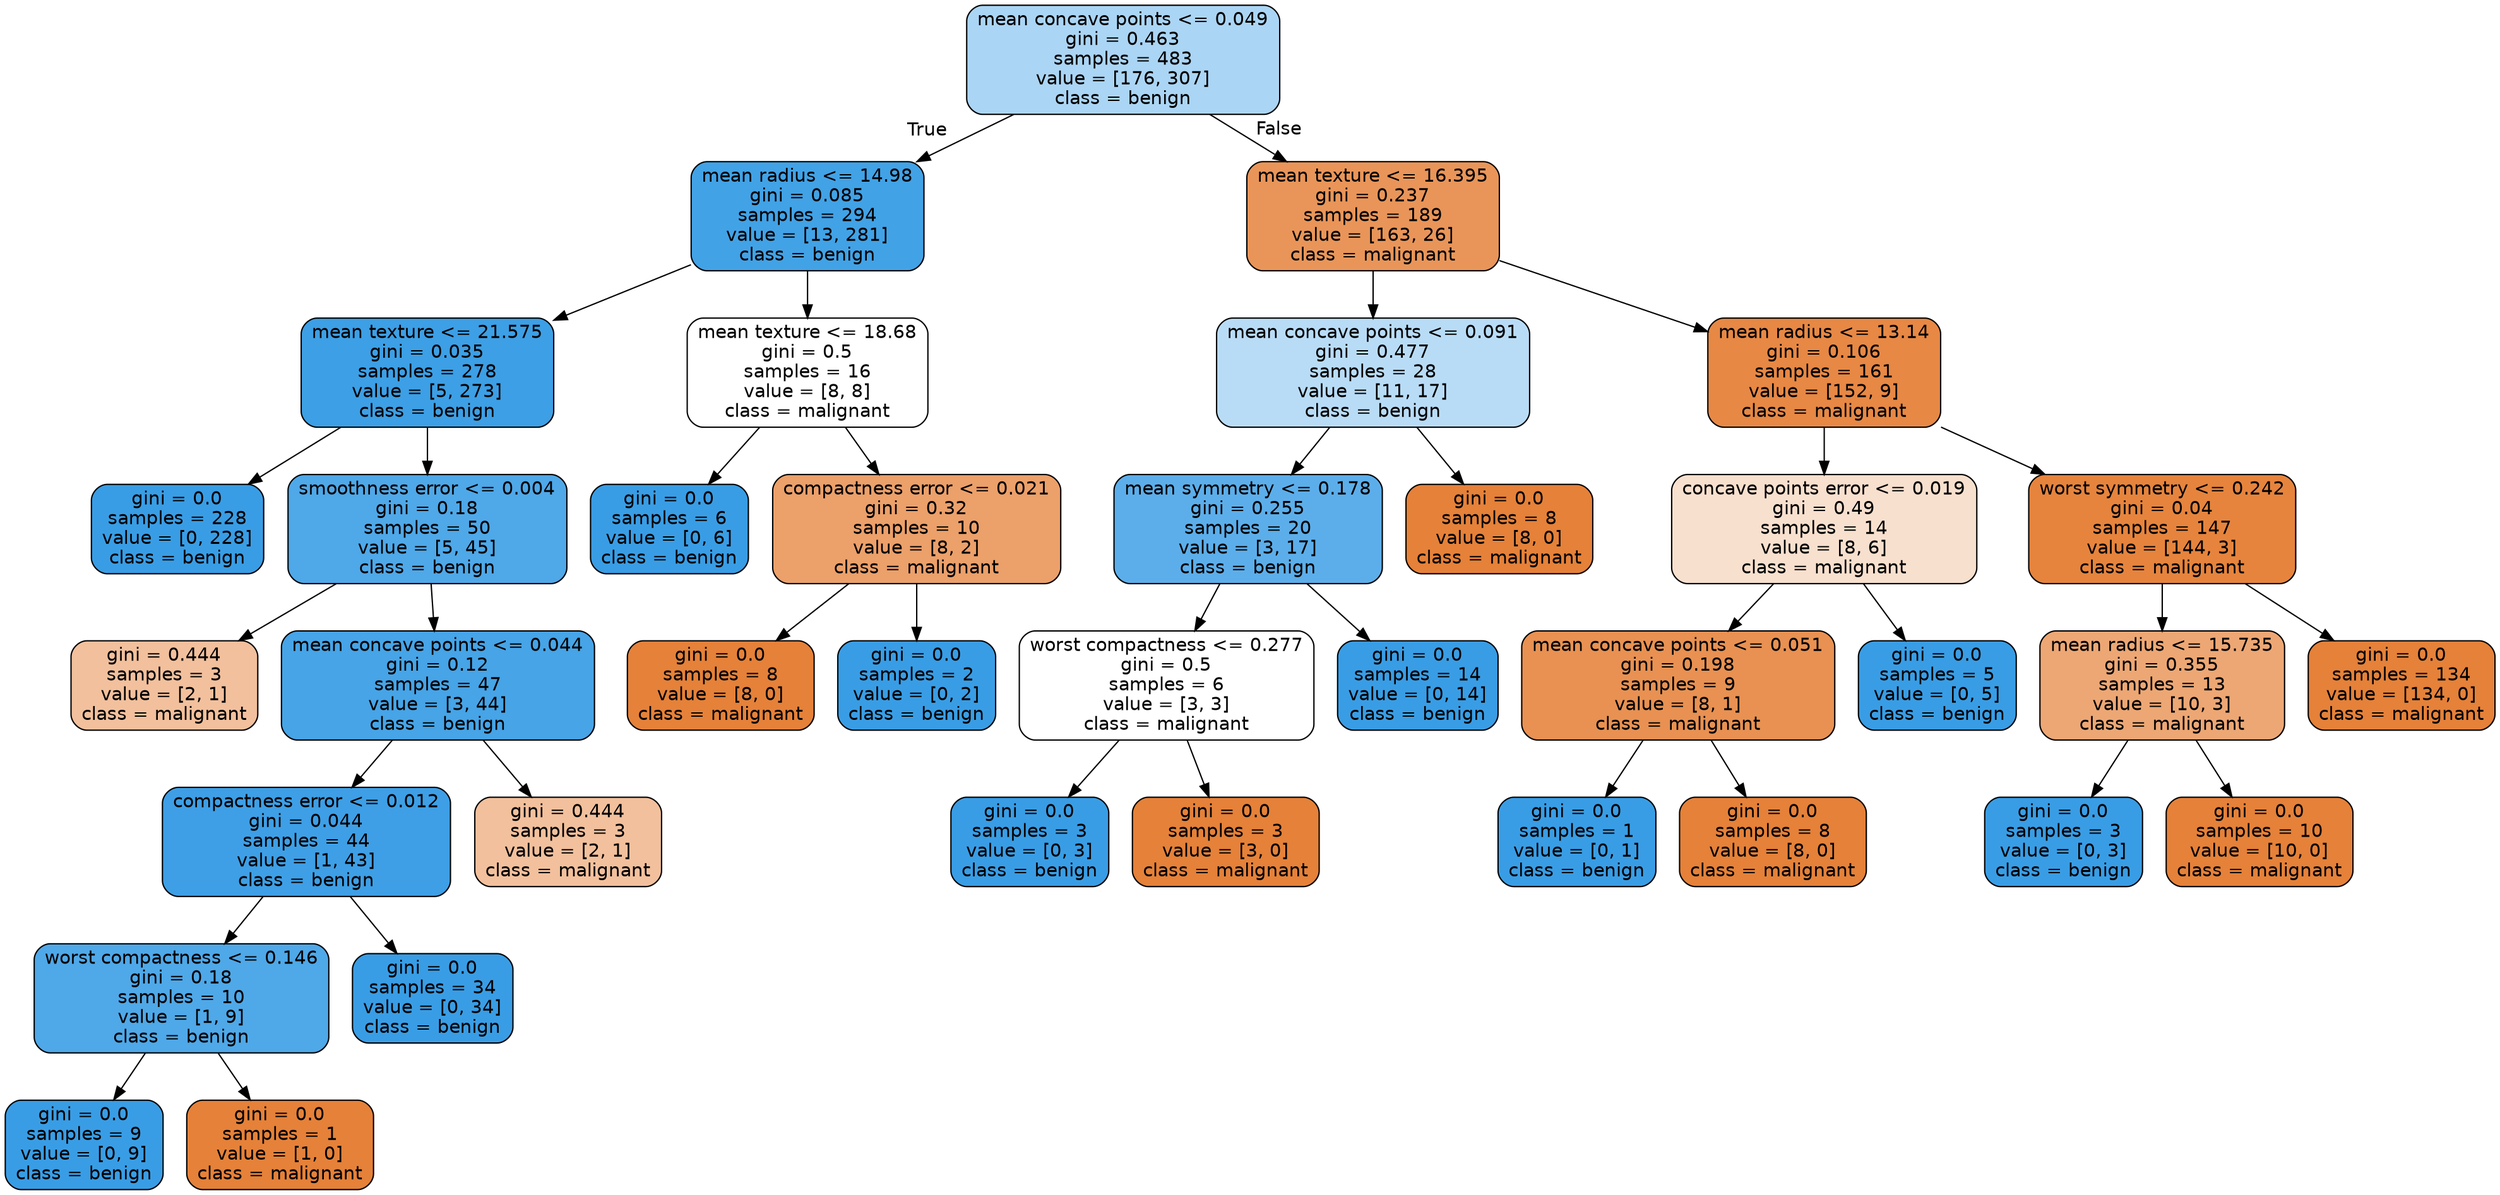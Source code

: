 digraph Tree {
node [shape=box, style="filled, rounded", color="black", fontname="helvetica"] ;
edge [fontname="helvetica"] ;
0 [label="mean concave points <= 0.049\ngini = 0.463\nsamples = 483\nvalue = [176, 307]\nclass = benign", fillcolor="#abd5f4"] ;
1 [label="mean radius <= 14.98\ngini = 0.085\nsamples = 294\nvalue = [13, 281]\nclass = benign", fillcolor="#42a2e6"] ;
0 -> 1 [labeldistance=2.5, labelangle=45, headlabel="True"] ;
2 [label="mean texture <= 21.575\ngini = 0.035\nsamples = 278\nvalue = [5, 273]\nclass = benign", fillcolor="#3d9fe5"] ;
1 -> 2 ;
3 [label="gini = 0.0\nsamples = 228\nvalue = [0, 228]\nclass = benign", fillcolor="#399de5"] ;
2 -> 3 ;
4 [label="smoothness error <= 0.004\ngini = 0.18\nsamples = 50\nvalue = [5, 45]\nclass = benign", fillcolor="#4fa8e8"] ;
2 -> 4 ;
5 [label="gini = 0.444\nsamples = 3\nvalue = [2, 1]\nclass = malignant", fillcolor="#f2c09c"] ;
4 -> 5 ;
6 [label="mean concave points <= 0.044\ngini = 0.12\nsamples = 47\nvalue = [3, 44]\nclass = benign", fillcolor="#46a4e7"] ;
4 -> 6 ;
7 [label="compactness error <= 0.012\ngini = 0.044\nsamples = 44\nvalue = [1, 43]\nclass = benign", fillcolor="#3e9fe6"] ;
6 -> 7 ;
8 [label="worst compactness <= 0.146\ngini = 0.18\nsamples = 10\nvalue = [1, 9]\nclass = benign", fillcolor="#4fa8e8"] ;
7 -> 8 ;
9 [label="gini = 0.0\nsamples = 9\nvalue = [0, 9]\nclass = benign", fillcolor="#399de5"] ;
8 -> 9 ;
10 [label="gini = 0.0\nsamples = 1\nvalue = [1, 0]\nclass = malignant", fillcolor="#e58139"] ;
8 -> 10 ;
11 [label="gini = 0.0\nsamples = 34\nvalue = [0, 34]\nclass = benign", fillcolor="#399de5"] ;
7 -> 11 ;
12 [label="gini = 0.444\nsamples = 3\nvalue = [2, 1]\nclass = malignant", fillcolor="#f2c09c"] ;
6 -> 12 ;
13 [label="mean texture <= 18.68\ngini = 0.5\nsamples = 16\nvalue = [8, 8]\nclass = malignant", fillcolor="#ffffff"] ;
1 -> 13 ;
14 [label="gini = 0.0\nsamples = 6\nvalue = [0, 6]\nclass = benign", fillcolor="#399de5"] ;
13 -> 14 ;
15 [label="compactness error <= 0.021\ngini = 0.32\nsamples = 10\nvalue = [8, 2]\nclass = malignant", fillcolor="#eca06a"] ;
13 -> 15 ;
16 [label="gini = 0.0\nsamples = 8\nvalue = [8, 0]\nclass = malignant", fillcolor="#e58139"] ;
15 -> 16 ;
17 [label="gini = 0.0\nsamples = 2\nvalue = [0, 2]\nclass = benign", fillcolor="#399de5"] ;
15 -> 17 ;
18 [label="mean texture <= 16.395\ngini = 0.237\nsamples = 189\nvalue = [163, 26]\nclass = malignant", fillcolor="#e99559"] ;
0 -> 18 [labeldistance=2.5, labelangle=-45, headlabel="False"] ;
19 [label="mean concave points <= 0.091\ngini = 0.477\nsamples = 28\nvalue = [11, 17]\nclass = benign", fillcolor="#b9dcf6"] ;
18 -> 19 ;
20 [label="mean symmetry <= 0.178\ngini = 0.255\nsamples = 20\nvalue = [3, 17]\nclass = benign", fillcolor="#5caeea"] ;
19 -> 20 ;
21 [label="worst compactness <= 0.277\ngini = 0.5\nsamples = 6\nvalue = [3, 3]\nclass = malignant", fillcolor="#ffffff"] ;
20 -> 21 ;
22 [label="gini = 0.0\nsamples = 3\nvalue = [0, 3]\nclass = benign", fillcolor="#399de5"] ;
21 -> 22 ;
23 [label="gini = 0.0\nsamples = 3\nvalue = [3, 0]\nclass = malignant", fillcolor="#e58139"] ;
21 -> 23 ;
24 [label="gini = 0.0\nsamples = 14\nvalue = [0, 14]\nclass = benign", fillcolor="#399de5"] ;
20 -> 24 ;
25 [label="gini = 0.0\nsamples = 8\nvalue = [8, 0]\nclass = malignant", fillcolor="#e58139"] ;
19 -> 25 ;
26 [label="mean radius <= 13.14\ngini = 0.106\nsamples = 161\nvalue = [152, 9]\nclass = malignant", fillcolor="#e78845"] ;
18 -> 26 ;
27 [label="concave points error <= 0.019\ngini = 0.49\nsamples = 14\nvalue = [8, 6]\nclass = malignant", fillcolor="#f8e0ce"] ;
26 -> 27 ;
28 [label="mean concave points <= 0.051\ngini = 0.198\nsamples = 9\nvalue = [8, 1]\nclass = malignant", fillcolor="#e89152"] ;
27 -> 28 ;
29 [label="gini = 0.0\nsamples = 1\nvalue = [0, 1]\nclass = benign", fillcolor="#399de5"] ;
28 -> 29 ;
30 [label="gini = 0.0\nsamples = 8\nvalue = [8, 0]\nclass = malignant", fillcolor="#e58139"] ;
28 -> 30 ;
31 [label="gini = 0.0\nsamples = 5\nvalue = [0, 5]\nclass = benign", fillcolor="#399de5"] ;
27 -> 31 ;
32 [label="worst symmetry <= 0.242\ngini = 0.04\nsamples = 147\nvalue = [144, 3]\nclass = malignant", fillcolor="#e6843d"] ;
26 -> 32 ;
33 [label="mean radius <= 15.735\ngini = 0.355\nsamples = 13\nvalue = [10, 3]\nclass = malignant", fillcolor="#eda774"] ;
32 -> 33 ;
34 [label="gini = 0.0\nsamples = 3\nvalue = [0, 3]\nclass = benign", fillcolor="#399de5"] ;
33 -> 34 ;
35 [label="gini = 0.0\nsamples = 10\nvalue = [10, 0]\nclass = malignant", fillcolor="#e58139"] ;
33 -> 35 ;
36 [label="gini = 0.0\nsamples = 134\nvalue = [134, 0]\nclass = malignant", fillcolor="#e58139"] ;
32 -> 36 ;
}